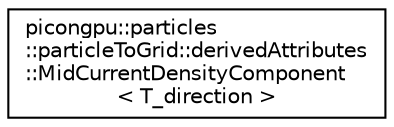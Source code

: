 digraph "Graphical Class Hierarchy"
{
 // LATEX_PDF_SIZE
  edge [fontname="Helvetica",fontsize="10",labelfontname="Helvetica",labelfontsize="10"];
  node [fontname="Helvetica",fontsize="10",shape=record];
  rankdir="LR";
  Node0 [label="picongpu::particles\l::particleToGrid::derivedAttributes\l::MidCurrentDensityComponent\l\< T_direction \>",height=0.2,width=0.4,color="black", fillcolor="white", style="filled",URL="$structpicongpu_1_1particles_1_1particle_to_grid_1_1derived_attributes_1_1_mid_current_density_component.html",tooltip="Current Density Operation for Particle to Grid Projections."];
}
